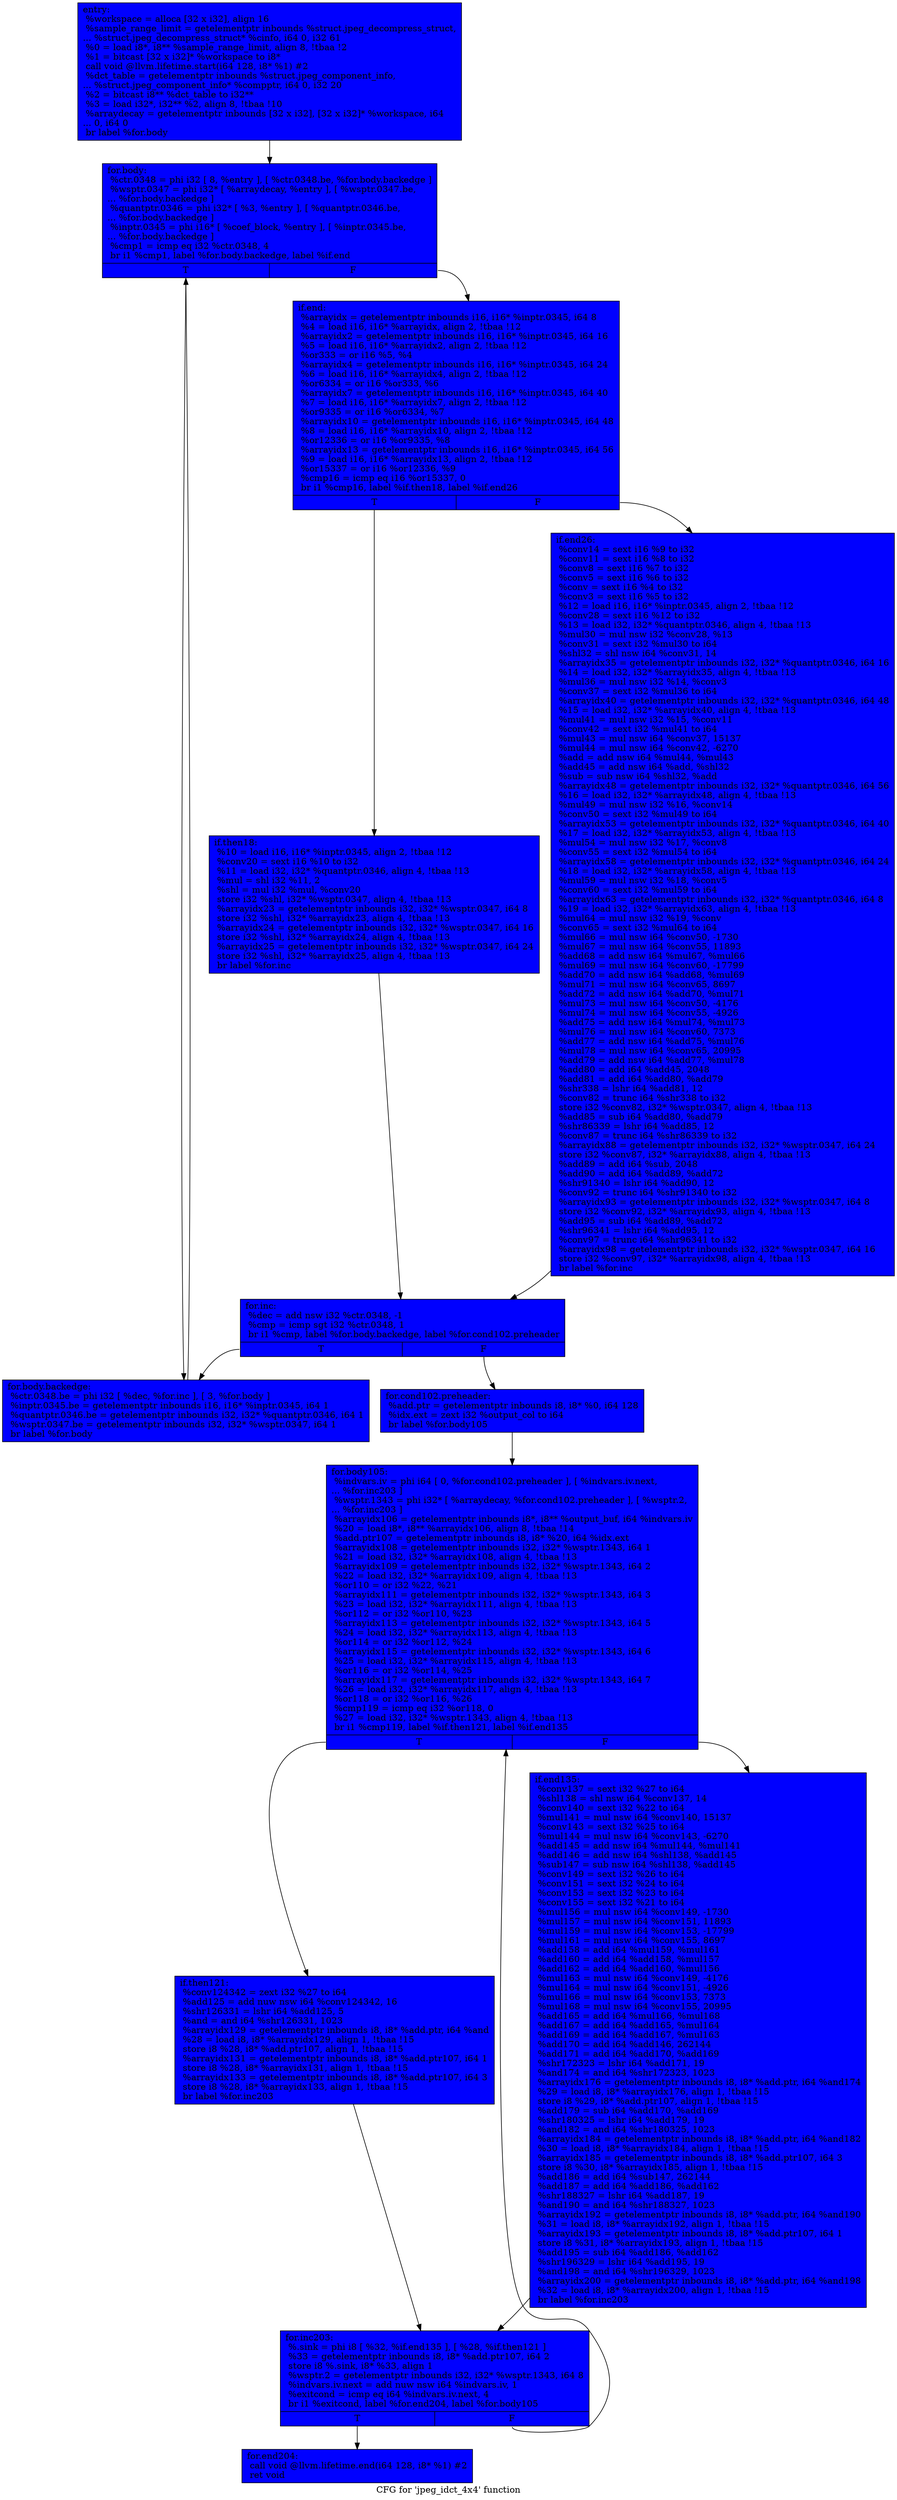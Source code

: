 digraph "CFG for 'jpeg_idct_4x4' function" {
	label="CFG for 'jpeg_idct_4x4' function";

	Node0x6573fb0 [shape=record, style = filled, fillcolor = blue, label="{entry:\l  %workspace = alloca [32 x i32], align 16\l  %sample_range_limit = getelementptr inbounds %struct.jpeg_decompress_struct,\l... %struct.jpeg_decompress_struct* %cinfo, i64 0, i32 61\l  %0 = load i8*, i8** %sample_range_limit, align 8, !tbaa !2\l  %1 = bitcast [32 x i32]* %workspace to i8*\l  call void @llvm.lifetime.start(i64 128, i8* %1) #2\l  %dct_table = getelementptr inbounds %struct.jpeg_component_info,\l... %struct.jpeg_component_info* %compptr, i64 0, i32 20\l  %2 = bitcast i8** %dct_table to i32**\l  %3 = load i32*, i32** %2, align 8, !tbaa !10\l  %arraydecay = getelementptr inbounds [32 x i32], [32 x i32]* %workspace, i64\l... 0, i64 0\l  br label %for.body\l}"];
	Node0x6573fb0 -> Node0x6579ad0;
	Node0x6579c10 [shape=record, style = filled, fillcolor = blue, label="{for.cond102.preheader:                            \l  %add.ptr = getelementptr inbounds i8, i8* %0, i64 128\l  %idx.ext = zext i32 %output_col to i64\l  br label %for.body105\l}"];
	Node0x6579c10 -> Node0x6577690;
	Node0x6579ad0 [shape=record, style = filled, fillcolor = blue, label="{for.body:                                         \l  %ctr.0348 = phi i32 [ 8, %entry ], [ %ctr.0348.be, %for.body.backedge ]\l  %wsptr.0347 = phi i32* [ %arraydecay, %entry ], [ %wsptr.0347.be,\l... %for.body.backedge ]\l  %quantptr.0346 = phi i32* [ %3, %entry ], [ %quantptr.0346.be,\l... %for.body.backedge ]\l  %inptr.0345 = phi i16* [ %coef_block, %entry ], [ %inptr.0345.be,\l... %for.body.backedge ]\l  %cmp1 = icmp eq i32 %ctr.0348, 4\l  br i1 %cmp1, label %for.body.backedge, label %if.end\l|{<s0>T|<s1>F}}"];
	Node0x6579ad0:s0 -> Node0x657a050;
	Node0x6579ad0:s1 -> Node0x657a840;
	Node0x657a840 [shape=record, style = filled, fillcolor = blue, label="{if.end:                                           \l  %arrayidx = getelementptr inbounds i16, i16* %inptr.0345, i64 8\l  %4 = load i16, i16* %arrayidx, align 2, !tbaa !12\l  %arrayidx2 = getelementptr inbounds i16, i16* %inptr.0345, i64 16\l  %5 = load i16, i16* %arrayidx2, align 2, !tbaa !12\l  %or333 = or i16 %5, %4\l  %arrayidx4 = getelementptr inbounds i16, i16* %inptr.0345, i64 24\l  %6 = load i16, i16* %arrayidx4, align 2, !tbaa !12\l  %or6334 = or i16 %or333, %6\l  %arrayidx7 = getelementptr inbounds i16, i16* %inptr.0345, i64 40\l  %7 = load i16, i16* %arrayidx7, align 2, !tbaa !12\l  %or9335 = or i16 %or6334, %7\l  %arrayidx10 = getelementptr inbounds i16, i16* %inptr.0345, i64 48\l  %8 = load i16, i16* %arrayidx10, align 2, !tbaa !12\l  %or12336 = or i16 %or9335, %8\l  %arrayidx13 = getelementptr inbounds i16, i16* %inptr.0345, i64 56\l  %9 = load i16, i16* %arrayidx13, align 2, !tbaa !12\l  %or15337 = or i16 %or12336, %9\l  %cmp16 = icmp eq i16 %or15337, 0\l  br i1 %cmp16, label %if.then18, label %if.end26\l|{<s0>T|<s1>F}}"];
	Node0x657a840:s0 -> Node0x657aba0;
	Node0x657a840:s1 -> Node0x657bf50;
	Node0x657aba0 [shape=record, style = filled, fillcolor = blue, label="{if.then18:                                        \l  %10 = load i16, i16* %inptr.0345, align 2, !tbaa !12\l  %conv20 = sext i16 %10 to i32\l  %11 = load i32, i32* %quantptr.0346, align 4, !tbaa !13\l  %mul = shl i32 %11, 2\l  %shl = mul i32 %mul, %conv20\l  store i32 %shl, i32* %wsptr.0347, align 4, !tbaa !13\l  %arrayidx23 = getelementptr inbounds i32, i32* %wsptr.0347, i64 8\l  store i32 %shl, i32* %arrayidx23, align 4, !tbaa !13\l  %arrayidx24 = getelementptr inbounds i32, i32* %wsptr.0347, i64 16\l  store i32 %shl, i32* %arrayidx24, align 4, !tbaa !13\l  %arrayidx25 = getelementptr inbounds i32, i32* %wsptr.0347, i64 24\l  store i32 %shl, i32* %arrayidx25, align 4, !tbaa !13\l  br label %for.inc\l}"];
	Node0x657aba0 -> Node0x6577220;
	Node0x657bf50 [shape=record, style = filled, fillcolor = blue, label="{if.end26:                                         \l  %conv14 = sext i16 %9 to i32\l  %conv11 = sext i16 %8 to i32\l  %conv8 = sext i16 %7 to i32\l  %conv5 = sext i16 %6 to i32\l  %conv = sext i16 %4 to i32\l  %conv3 = sext i16 %5 to i32\l  %12 = load i16, i16* %inptr.0345, align 2, !tbaa !12\l  %conv28 = sext i16 %12 to i32\l  %13 = load i32, i32* %quantptr.0346, align 4, !tbaa !13\l  %mul30 = mul nsw i32 %conv28, %13\l  %conv31 = sext i32 %mul30 to i64\l  %shl32 = shl nsw i64 %conv31, 14\l  %arrayidx35 = getelementptr inbounds i32, i32* %quantptr.0346, i64 16\l  %14 = load i32, i32* %arrayidx35, align 4, !tbaa !13\l  %mul36 = mul nsw i32 %14, %conv3\l  %conv37 = sext i32 %mul36 to i64\l  %arrayidx40 = getelementptr inbounds i32, i32* %quantptr.0346, i64 48\l  %15 = load i32, i32* %arrayidx40, align 4, !tbaa !13\l  %mul41 = mul nsw i32 %15, %conv11\l  %conv42 = sext i32 %mul41 to i64\l  %mul43 = mul nsw i64 %conv37, 15137\l  %mul44 = mul nsw i64 %conv42, -6270\l  %add = add nsw i64 %mul44, %mul43\l  %add45 = add nsw i64 %add, %shl32\l  %sub = sub nsw i64 %shl32, %add\l  %arrayidx48 = getelementptr inbounds i32, i32* %quantptr.0346, i64 56\l  %16 = load i32, i32* %arrayidx48, align 4, !tbaa !13\l  %mul49 = mul nsw i32 %16, %conv14\l  %conv50 = sext i32 %mul49 to i64\l  %arrayidx53 = getelementptr inbounds i32, i32* %quantptr.0346, i64 40\l  %17 = load i32, i32* %arrayidx53, align 4, !tbaa !13\l  %mul54 = mul nsw i32 %17, %conv8\l  %conv55 = sext i32 %mul54 to i64\l  %arrayidx58 = getelementptr inbounds i32, i32* %quantptr.0346, i64 24\l  %18 = load i32, i32* %arrayidx58, align 4, !tbaa !13\l  %mul59 = mul nsw i32 %18, %conv5\l  %conv60 = sext i32 %mul59 to i64\l  %arrayidx63 = getelementptr inbounds i32, i32* %quantptr.0346, i64 8\l  %19 = load i32, i32* %arrayidx63, align 4, !tbaa !13\l  %mul64 = mul nsw i32 %19, %conv\l  %conv65 = sext i32 %mul64 to i64\l  %mul66 = mul nsw i64 %conv50, -1730\l  %mul67 = mul nsw i64 %conv55, 11893\l  %add68 = add nsw i64 %mul67, %mul66\l  %mul69 = mul nsw i64 %conv60, -17799\l  %add70 = add nsw i64 %add68, %mul69\l  %mul71 = mul nsw i64 %conv65, 8697\l  %add72 = add nsw i64 %add70, %mul71\l  %mul73 = mul nsw i64 %conv50, -4176\l  %mul74 = mul nsw i64 %conv55, -4926\l  %add75 = add nsw i64 %mul74, %mul73\l  %mul76 = mul nsw i64 %conv60, 7373\l  %add77 = add nsw i64 %add75, %mul76\l  %mul78 = mul nsw i64 %conv65, 20995\l  %add79 = add nsw i64 %add77, %mul78\l  %add80 = add i64 %add45, 2048\l  %add81 = add i64 %add80, %add79\l  %shr338 = lshr i64 %add81, 12\l  %conv82 = trunc i64 %shr338 to i32\l  store i32 %conv82, i32* %wsptr.0347, align 4, !tbaa !13\l  %add85 = sub i64 %add80, %add79\l  %shr86339 = lshr i64 %add85, 12\l  %conv87 = trunc i64 %shr86339 to i32\l  %arrayidx88 = getelementptr inbounds i32, i32* %wsptr.0347, i64 24\l  store i32 %conv87, i32* %arrayidx88, align 4, !tbaa !13\l  %add89 = add i64 %sub, 2048\l  %add90 = add i64 %add89, %add72\l  %shr91340 = lshr i64 %add90, 12\l  %conv92 = trunc i64 %shr91340 to i32\l  %arrayidx93 = getelementptr inbounds i32, i32* %wsptr.0347, i64 8\l  store i32 %conv92, i32* %arrayidx93, align 4, !tbaa !13\l  %add95 = sub i64 %add89, %add72\l  %shr96341 = lshr i64 %add95, 12\l  %conv97 = trunc i64 %shr96341 to i32\l  %arrayidx98 = getelementptr inbounds i32, i32* %wsptr.0347, i64 16\l  store i32 %conv97, i32* %arrayidx98, align 4, !tbaa !13\l  br label %for.inc\l}"];
	Node0x657bf50 -> Node0x6577220;
	Node0x6577220 [shape=record, style = filled, fillcolor = blue, label="{for.inc:                                          \l  %dec = add nsw i32 %ctr.0348, -1\l  %cmp = icmp sgt i32 %ctr.0348, 1\l  br i1 %cmp, label %for.body.backedge, label %for.cond102.preheader\l|{<s0>T|<s1>F}}"];
	Node0x6577220:s0 -> Node0x657a050;
	Node0x6577220:s1 -> Node0x6579c10;
	Node0x657a050 [shape=record, style = filled, fillcolor = blue, label="{for.body.backedge:                                \l  %ctr.0348.be = phi i32 [ %dec, %for.inc ], [ 3, %for.body ]\l  %inptr.0345.be = getelementptr inbounds i16, i16* %inptr.0345, i64 1\l  %quantptr.0346.be = getelementptr inbounds i32, i32* %quantptr.0346, i64 1\l  %wsptr.0347.be = getelementptr inbounds i32, i32* %wsptr.0347, i64 1\l  br label %for.body\l}"];
	Node0x657a050 -> Node0x6579ad0;
	Node0x6577690 [shape=record, style = filled, fillcolor = blue, label="{for.body105:                                      \l  %indvars.iv = phi i64 [ 0, %for.cond102.preheader ], [ %indvars.iv.next,\l... %for.inc203 ]\l  %wsptr.1343 = phi i32* [ %arraydecay, %for.cond102.preheader ], [ %wsptr.2,\l... %for.inc203 ]\l  %arrayidx106 = getelementptr inbounds i8*, i8** %output_buf, i64 %indvars.iv\l  %20 = load i8*, i8** %arrayidx106, align 8, !tbaa !14\l  %add.ptr107 = getelementptr inbounds i8, i8* %20, i64 %idx.ext\l  %arrayidx108 = getelementptr inbounds i32, i32* %wsptr.1343, i64 1\l  %21 = load i32, i32* %arrayidx108, align 4, !tbaa !13\l  %arrayidx109 = getelementptr inbounds i32, i32* %wsptr.1343, i64 2\l  %22 = load i32, i32* %arrayidx109, align 4, !tbaa !13\l  %or110 = or i32 %22, %21\l  %arrayidx111 = getelementptr inbounds i32, i32* %wsptr.1343, i64 3\l  %23 = load i32, i32* %arrayidx111, align 4, !tbaa !13\l  %or112 = or i32 %or110, %23\l  %arrayidx113 = getelementptr inbounds i32, i32* %wsptr.1343, i64 5\l  %24 = load i32, i32* %arrayidx113, align 4, !tbaa !13\l  %or114 = or i32 %or112, %24\l  %arrayidx115 = getelementptr inbounds i32, i32* %wsptr.1343, i64 6\l  %25 = load i32, i32* %arrayidx115, align 4, !tbaa !13\l  %or116 = or i32 %or114, %25\l  %arrayidx117 = getelementptr inbounds i32, i32* %wsptr.1343, i64 7\l  %26 = load i32, i32* %arrayidx117, align 4, !tbaa !13\l  %or118 = or i32 %or116, %26\l  %cmp119 = icmp eq i32 %or118, 0\l  %27 = load i32, i32* %wsptr.1343, align 4, !tbaa !13\l  br i1 %cmp119, label %if.then121, label %if.end135\l|{<s0>T|<s1>F}}"];
	Node0x6577690:s0 -> Node0x65829c0;
	Node0x6577690:s1 -> Node0x6582aa0;
	Node0x65829c0 [shape=record, style = filled, fillcolor = blue, label="{if.then121:                                       \l  %conv124342 = zext i32 %27 to i64\l  %add125 = add nuw nsw i64 %conv124342, 16\l  %shr126331 = lshr i64 %add125, 5\l  %and = and i64 %shr126331, 1023\l  %arrayidx129 = getelementptr inbounds i8, i8* %add.ptr, i64 %and\l  %28 = load i8, i8* %arrayidx129, align 1, !tbaa !15\l  store i8 %28, i8* %add.ptr107, align 1, !tbaa !15\l  %arrayidx131 = getelementptr inbounds i8, i8* %add.ptr107, i64 1\l  store i8 %28, i8* %arrayidx131, align 1, !tbaa !15\l  %arrayidx133 = getelementptr inbounds i8, i8* %add.ptr107, i64 3\l  store i8 %28, i8* %arrayidx133, align 1, !tbaa !15\l  br label %for.inc203\l}"];
	Node0x65829c0 -> Node0x6581980;
	Node0x6582aa0 [shape=record, style = filled, fillcolor = blue, label="{if.end135:                                        \l  %conv137 = sext i32 %27 to i64\l  %shl138 = shl nsw i64 %conv137, 14\l  %conv140 = sext i32 %22 to i64\l  %mul141 = mul nsw i64 %conv140, 15137\l  %conv143 = sext i32 %25 to i64\l  %mul144 = mul nsw i64 %conv143, -6270\l  %add145 = add nsw i64 %mul144, %mul141\l  %add146 = add nsw i64 %shl138, %add145\l  %sub147 = sub nsw i64 %shl138, %add145\l  %conv149 = sext i32 %26 to i64\l  %conv151 = sext i32 %24 to i64\l  %conv153 = sext i32 %23 to i64\l  %conv155 = sext i32 %21 to i64\l  %mul156 = mul nsw i64 %conv149, -1730\l  %mul157 = mul nsw i64 %conv151, 11893\l  %mul159 = mul nsw i64 %conv153, -17799\l  %mul161 = mul nsw i64 %conv155, 8697\l  %add158 = add i64 %mul159, %mul161\l  %add160 = add i64 %add158, %mul157\l  %add162 = add i64 %add160, %mul156\l  %mul163 = mul nsw i64 %conv149, -4176\l  %mul164 = mul nsw i64 %conv151, -4926\l  %mul166 = mul nsw i64 %conv153, 7373\l  %mul168 = mul nsw i64 %conv155, 20995\l  %add165 = add i64 %mul166, %mul168\l  %add167 = add i64 %add165, %mul164\l  %add169 = add i64 %add167, %mul163\l  %add170 = add i64 %add146, 262144\l  %add171 = add i64 %add170, %add169\l  %shr172323 = lshr i64 %add171, 19\l  %and174 = and i64 %shr172323, 1023\l  %arrayidx176 = getelementptr inbounds i8, i8* %add.ptr, i64 %and174\l  %29 = load i8, i8* %arrayidx176, align 1, !tbaa !15\l  store i8 %29, i8* %add.ptr107, align 1, !tbaa !15\l  %add179 = sub i64 %add170, %add169\l  %shr180325 = lshr i64 %add179, 19\l  %and182 = and i64 %shr180325, 1023\l  %arrayidx184 = getelementptr inbounds i8, i8* %add.ptr, i64 %and182\l  %30 = load i8, i8* %arrayidx184, align 1, !tbaa !15\l  %arrayidx185 = getelementptr inbounds i8, i8* %add.ptr107, i64 3\l  store i8 %30, i8* %arrayidx185, align 1, !tbaa !15\l  %add186 = add i64 %sub147, 262144\l  %add187 = add i64 %add186, %add162\l  %shr188327 = lshr i64 %add187, 19\l  %and190 = and i64 %shr188327, 1023\l  %arrayidx192 = getelementptr inbounds i8, i8* %add.ptr, i64 %and190\l  %31 = load i8, i8* %arrayidx192, align 1, !tbaa !15\l  %arrayidx193 = getelementptr inbounds i8, i8* %add.ptr107, i64 1\l  store i8 %31, i8* %arrayidx193, align 1, !tbaa !15\l  %add195 = sub i64 %add186, %add162\l  %shr196329 = lshr i64 %add195, 19\l  %and198 = and i64 %shr196329, 1023\l  %arrayidx200 = getelementptr inbounds i8, i8* %add.ptr, i64 %and198\l  %32 = load i8, i8* %arrayidx200, align 1, !tbaa !15\l  br label %for.inc203\l}"];
	Node0x6582aa0 -> Node0x6581980;
	Node0x6581980 [shape=record, style = filled, fillcolor = blue, label="{for.inc203:                                       \l  %.sink = phi i8 [ %32, %if.end135 ], [ %28, %if.then121 ]\l  %33 = getelementptr inbounds i8, i8* %add.ptr107, i64 2\l  store i8 %.sink, i8* %33, align 1\l  %wsptr.2 = getelementptr inbounds i32, i32* %wsptr.1343, i64 8\l  %indvars.iv.next = add nuw nsw i64 %indvars.iv, 1\l  %exitcond = icmp eq i64 %indvars.iv.next, 4\l  br i1 %exitcond, label %for.end204, label %for.body105\l|{<s0>T|<s1>F}}"];
	Node0x6581980:s0 -> Node0x6579f20;
	Node0x6581980:s1 -> Node0x6577690;
	Node0x6579f20 [shape=record, style = filled, fillcolor = blue, label="{for.end204:                                       \l  call void @llvm.lifetime.end(i64 128, i8* %1) #2\l  ret void\l}"];
}
